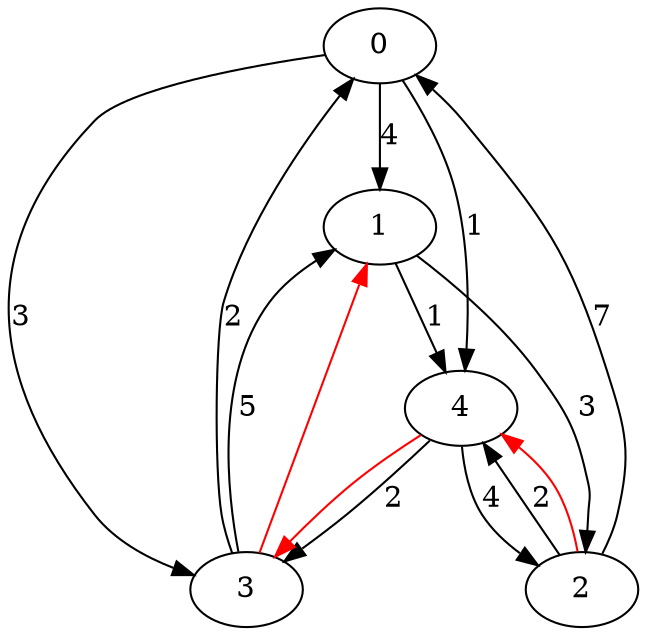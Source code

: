 digraph {
0->1[label = 4]
0->3[label = 3]
0->4[label = 1]
1->2[label = 3]
1->4[label = 1]
2->0[label = 7]
2->4[label = 2]
3->0[label = 2]
3->1[label = 5]
4->2[label = 4]
4->3[label = 2]

2->4[color = red]
4->3[color = red]
3->1[color = red]
}